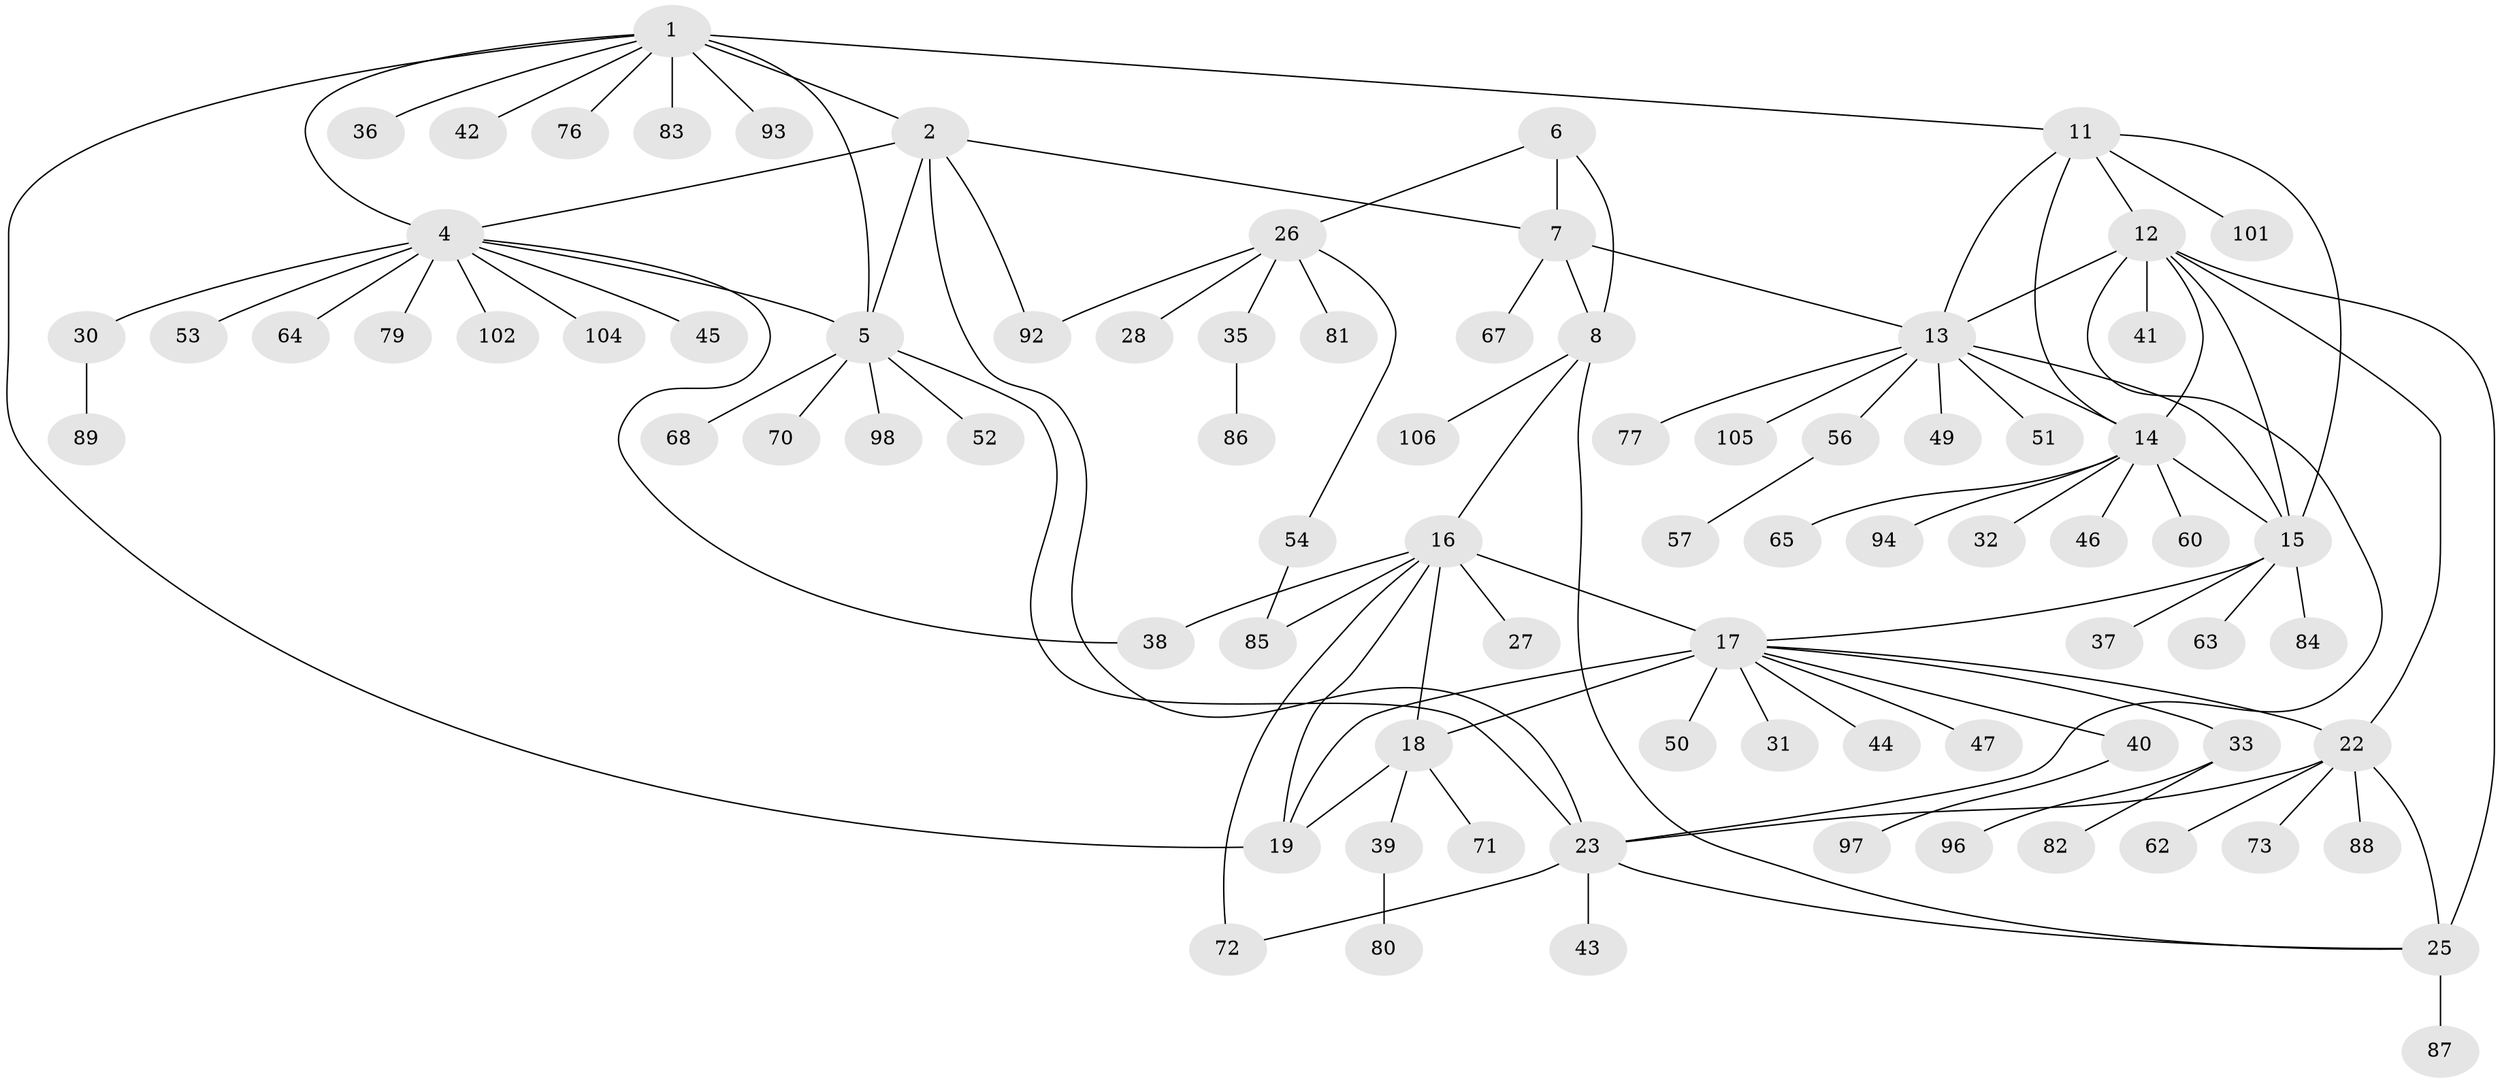 // Generated by graph-tools (version 1.1) at 2025/24/03/03/25 07:24:09]
// undirected, 82 vertices, 108 edges
graph export_dot {
graph [start="1"]
  node [color=gray90,style=filled];
  1 [super="+3"];
  2;
  4 [super="+61"];
  5 [super="+34"];
  6;
  7 [super="+10"];
  8 [super="+9"];
  11;
  12 [super="+21"];
  13 [super="+75"];
  14 [super="+58"];
  15 [super="+69"];
  16 [super="+95"];
  17 [super="+20"];
  18 [super="+48"];
  19 [super="+55"];
  22 [super="+24"];
  23 [super="+90"];
  25 [super="+59"];
  26 [super="+29"];
  27;
  28;
  30 [super="+91"];
  31;
  32;
  33 [super="+66"];
  35;
  36;
  37;
  38;
  39;
  40 [super="+78"];
  41;
  42;
  43;
  44;
  45;
  46;
  47 [super="+74"];
  49;
  50 [super="+100"];
  51 [super="+99"];
  52;
  53;
  54;
  56;
  57;
  60;
  62;
  63;
  64;
  65 [super="+103"];
  67;
  68;
  70;
  71;
  72;
  73;
  76;
  77;
  79;
  80;
  81;
  82;
  83;
  84;
  85;
  86;
  87;
  88;
  89;
  92;
  93;
  94;
  96;
  97;
  98;
  101;
  102;
  104;
  105;
  106;
  1 -- 2 [weight=2];
  1 -- 4 [weight=2];
  1 -- 5 [weight=2];
  1 -- 19;
  1 -- 36;
  1 -- 42;
  1 -- 76;
  1 -- 83;
  1 -- 93;
  1 -- 11;
  2 -- 4;
  2 -- 5;
  2 -- 23;
  2 -- 92;
  2 -- 7;
  4 -- 5;
  4 -- 30;
  4 -- 38;
  4 -- 45;
  4 -- 53;
  4 -- 64;
  4 -- 79;
  4 -- 102;
  4 -- 104;
  5 -- 52;
  5 -- 68;
  5 -- 98;
  5 -- 70;
  5 -- 23;
  6 -- 7 [weight=2];
  6 -- 8 [weight=2];
  6 -- 26;
  7 -- 8 [weight=4];
  7 -- 67;
  7 -- 13;
  8 -- 16;
  8 -- 25;
  8 -- 106;
  11 -- 12;
  11 -- 13;
  11 -- 14;
  11 -- 15;
  11 -- 101;
  12 -- 13;
  12 -- 14;
  12 -- 15;
  12 -- 22 [weight=2];
  12 -- 23;
  12 -- 25;
  12 -- 41;
  13 -- 14;
  13 -- 15;
  13 -- 49;
  13 -- 51;
  13 -- 56;
  13 -- 77;
  13 -- 105;
  14 -- 15;
  14 -- 32;
  14 -- 46;
  14 -- 60;
  14 -- 65;
  14 -- 94;
  15 -- 17;
  15 -- 37;
  15 -- 63;
  15 -- 84;
  16 -- 17 [weight=2];
  16 -- 18;
  16 -- 19;
  16 -- 27;
  16 -- 38;
  16 -- 85;
  16 -- 72;
  17 -- 18 [weight=2];
  17 -- 19 [weight=2];
  17 -- 31;
  17 -- 44;
  17 -- 47;
  17 -- 33;
  17 -- 40;
  17 -- 50;
  17 -- 22;
  18 -- 19;
  18 -- 39;
  18 -- 71;
  22 -- 23 [weight=2];
  22 -- 25 [weight=2];
  22 -- 62;
  22 -- 73;
  22 -- 88;
  23 -- 25;
  23 -- 43;
  23 -- 72;
  25 -- 87;
  26 -- 28;
  26 -- 35;
  26 -- 54;
  26 -- 92;
  26 -- 81;
  30 -- 89;
  33 -- 96;
  33 -- 82;
  35 -- 86;
  39 -- 80;
  40 -- 97;
  54 -- 85;
  56 -- 57;
}
